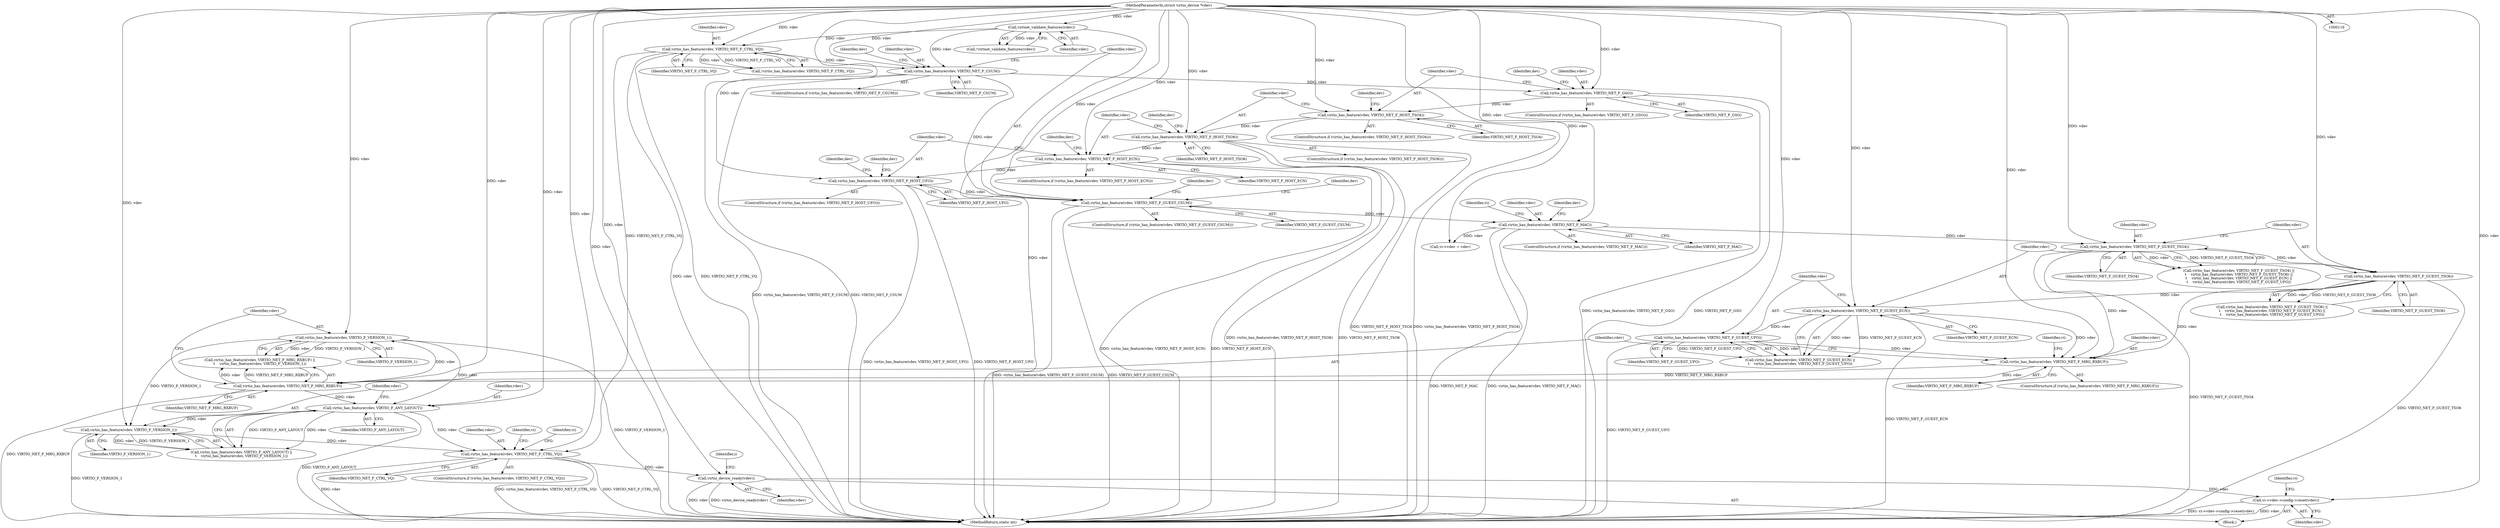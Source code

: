 digraph "0_linux_48900cb6af4282fa0fb6ff4d72a81aa3dadb5c39@API" {
"1000513" [label="(Call,virtio_device_ready(vdev))"];
"1000447" [label="(Call,virtio_has_feature(vdev, VIRTIO_NET_F_CTRL_VQ))"];
"1000435" [label="(Call,virtio_has_feature(vdev, VIRTIO_F_ANY_LAYOUT))"];
"1000417" [label="(Call,virtio_has_feature(vdev, VIRTIO_F_VERSION_1))"];
"1000414" [label="(Call,virtio_has_feature(vdev, VIRTIO_NET_F_MRG_RXBUF))"];
"1000404" [label="(Call,virtio_has_feature(vdev, VIRTIO_NET_F_MRG_RXBUF))"];
"1000388" [label="(Call,virtio_has_feature(vdev, VIRTIO_NET_F_GUEST_TSO6))"];
"1000384" [label="(Call,virtio_has_feature(vdev, VIRTIO_NET_F_GUEST_TSO4))"];
"1000117" [label="(MethodParameterIn,struct virtio_device *vdev)"];
"1000321" [label="(Call,virtio_has_feature(vdev, VIRTIO_NET_F_MAC))"];
"1000305" [label="(Call,virtio_has_feature(vdev, VIRTIO_NET_F_GUEST_CSUM))"];
"1000210" [label="(Call,virtio_has_feature(vdev, VIRTIO_NET_F_CSUM))"];
"1000144" [label="(Call,virtnet_validate_features(vdev))"];
"1000161" [label="(Call,virtio_has_feature(vdev, VIRTIO_NET_F_CTRL_VQ))"];
"1000278" [label="(Call,virtio_has_feature(vdev, VIRTIO_NET_F_HOST_UFO))"];
"1000269" [label="(Call,virtio_has_feature(vdev, VIRTIO_NET_F_HOST_ECN))"];
"1000260" [label="(Call,virtio_has_feature(vdev, VIRTIO_NET_F_HOST_TSO6))"];
"1000251" [label="(Call,virtio_has_feature(vdev, VIRTIO_NET_F_HOST_TSO4))"];
"1000235" [label="(Call,virtio_has_feature(vdev, VIRTIO_NET_F_GSO))"];
"1000392" [label="(Call,virtio_has_feature(vdev, VIRTIO_NET_F_GUEST_ECN))"];
"1000395" [label="(Call,virtio_has_feature(vdev, VIRTIO_NET_F_GUEST_UFO))"];
"1000438" [label="(Call,virtio_has_feature(vdev, VIRTIO_F_VERSION_1))"];
"1000616" [label="(Call,vi->vdev->config->reset(vdev))"];
"1000283" [label="(Identifier,dev)"];
"1000241" [label="(Identifier,dev)"];
"1000438" [label="(Call,virtio_has_feature(vdev, VIRTIO_F_VERSION_1))"];
"1000388" [label="(Call,virtio_has_feature(vdev, VIRTIO_NET_F_GUEST_TSO6))"];
"1000385" [label="(Identifier,vdev)"];
"1000279" [label="(Identifier,vdev)"];
"1000277" [label="(ControlStructure,if (virtio_has_feature(vdev, VIRTIO_NET_F_HOST_UFO)))"];
"1000118" [label="(Block,)"];
"1000252" [label="(Identifier,vdev)"];
"1000416" [label="(Identifier,VIRTIO_NET_F_MRG_RXBUF)"];
"1000406" [label="(Identifier,VIRTIO_NET_F_MRG_RXBUF)"];
"1000642" [label="(MethodReturn,static int)"];
"1000386" [label="(Identifier,VIRTIO_NET_F_GUEST_TSO4)"];
"1000417" [label="(Call,virtio_has_feature(vdev, VIRTIO_F_VERSION_1))"];
"1000250" [label="(ControlStructure,if (virtio_has_feature(vdev, VIRTIO_NET_F_HOST_TSO4)))"];
"1000405" [label="(Identifier,vdev)"];
"1000260" [label="(Call,virtio_has_feature(vdev, VIRTIO_NET_F_HOST_TSO6))"];
"1000268" [label="(ControlStructure,if (virtio_has_feature(vdev, VIRTIO_NET_F_HOST_ECN)))"];
"1000434" [label="(Call,virtio_has_feature(vdev, VIRTIO_F_ANY_LAYOUT) ||\n\t    virtio_has_feature(vdev, VIRTIO_F_VERSION_1))"];
"1000404" [label="(Call,virtio_has_feature(vdev, VIRTIO_NET_F_MRG_RXBUF))"];
"1000322" [label="(Identifier,vdev)"];
"1000270" [label="(Identifier,vdev)"];
"1000209" [label="(ControlStructure,if (virtio_has_feature(vdev, VIRTIO_NET_F_CSUM)))"];
"1000336" [label="(Call,vi->vdev = vdev)"];
"1000265" [label="(Identifier,dev)"];
"1000517" [label="(Identifier,i)"];
"1000253" [label="(Identifier,VIRTIO_NET_F_HOST_TSO4)"];
"1000513" [label="(Call,virtio_device_ready(vdev))"];
"1000212" [label="(Identifier,VIRTIO_NET_F_CSUM)"];
"1000439" [label="(Identifier,vdev)"];
"1000261" [label="(Identifier,vdev)"];
"1000162" [label="(Identifier,vdev)"];
"1000418" [label="(Identifier,vdev)"];
"1000415" [label="(Identifier,vdev)"];
"1000419" [label="(Identifier,VIRTIO_F_VERSION_1)"];
"1000392" [label="(Call,virtio_has_feature(vdev, VIRTIO_NET_F_GUEST_ECN))"];
"1000144" [label="(Call,virtnet_validate_features(vdev))"];
"1000259" [label="(ControlStructure,if (virtio_has_feature(vdev, VIRTIO_NET_F_HOST_TSO6)))"];
"1000117" [label="(MethodParameterIn,struct virtio_device *vdev)"];
"1000384" [label="(Call,virtio_has_feature(vdev, VIRTIO_NET_F_GUEST_TSO4))"];
"1000387" [label="(Call,virtio_has_feature(vdev, VIRTIO_NET_F_GUEST_TSO6) ||\n\t    virtio_has_feature(vdev, VIRTIO_NET_F_GUEST_ECN) ||\n\t    virtio_has_feature(vdev, VIRTIO_NET_F_GUEST_UFO))"];
"1000235" [label="(Call,virtio_has_feature(vdev, VIRTIO_NET_F_GSO))"];
"1000323" [label="(Identifier,VIRTIO_NET_F_MAC)"];
"1000446" [label="(ControlStructure,if (virtio_has_feature(vdev, VIRTIO_NET_F_CTRL_VQ)))"];
"1000326" [label="(Identifier,dev)"];
"1000306" [label="(Identifier,vdev)"];
"1000437" [label="(Identifier,VIRTIO_F_ANY_LAYOUT)"];
"1000396" [label="(Identifier,vdev)"];
"1000448" [label="(Identifier,vdev)"];
"1000305" [label="(Call,virtio_has_feature(vdev, VIRTIO_NET_F_GUEST_CSUM))"];
"1000216" [label="(Identifier,dev)"];
"1000393" [label="(Identifier,vdev)"];
"1000143" [label="(Call,!virtnet_validate_features(vdev))"];
"1000161" [label="(Call,virtio_has_feature(vdev, VIRTIO_NET_F_CTRL_VQ))"];
"1000452" [label="(Identifier,vi)"];
"1000440" [label="(Identifier,VIRTIO_F_VERSION_1)"];
"1000409" [label="(Identifier,vi)"];
"1000435" [label="(Call,virtio_has_feature(vdev, VIRTIO_F_ANY_LAYOUT))"];
"1000383" [label="(Call,virtio_has_feature(vdev, VIRTIO_NET_F_GUEST_TSO4) ||\n\t    virtio_has_feature(vdev, VIRTIO_NET_F_GUEST_TSO6) ||\n\t    virtio_has_feature(vdev, VIRTIO_NET_F_GUEST_ECN) ||\n\t    virtio_has_feature(vdev, VIRTIO_NET_F_GUEST_UFO))"];
"1000447" [label="(Call,virtio_has_feature(vdev, VIRTIO_NET_F_CTRL_VQ))"];
"1000269" [label="(Call,virtio_has_feature(vdev, VIRTIO_NET_F_HOST_ECN))"];
"1000315" [label="(Identifier,dev)"];
"1000211" [label="(Identifier,vdev)"];
"1000234" [label="(ControlStructure,if (virtio_has_feature(vdev, VIRTIO_NET_F_GSO)))"];
"1000619" [label="(Identifier,vi)"];
"1000271" [label="(Identifier,VIRTIO_NET_F_HOST_ECN)"];
"1000163" [label="(Identifier,VIRTIO_NET_F_CTRL_VQ)"];
"1000304" [label="(ControlStructure,if (virtio_has_feature(vdev, VIRTIO_NET_F_GUEST_CSUM)))"];
"1000617" [label="(Identifier,vdev)"];
"1000394" [label="(Identifier,VIRTIO_NET_F_GUEST_ECN)"];
"1000449" [label="(Identifier,VIRTIO_NET_F_CTRL_VQ)"];
"1000391" [label="(Call,virtio_has_feature(vdev, VIRTIO_NET_F_GUEST_ECN) ||\n\t    virtio_has_feature(vdev, VIRTIO_NET_F_GUEST_UFO))"];
"1000262" [label="(Identifier,VIRTIO_NET_F_HOST_TSO6)"];
"1000320" [label="(ControlStructure,if (virtio_has_feature(vdev, VIRTIO_NET_F_MAC)))"];
"1000414" [label="(Call,virtio_has_feature(vdev, VIRTIO_NET_F_MRG_RXBUF))"];
"1000288" [label="(Identifier,dev)"];
"1000280" [label="(Identifier,VIRTIO_NET_F_HOST_UFO)"];
"1000321" [label="(Call,virtio_has_feature(vdev, VIRTIO_NET_F_MAC))"];
"1000436" [label="(Identifier,vdev)"];
"1000389" [label="(Identifier,vdev)"];
"1000210" [label="(Call,virtio_has_feature(vdev, VIRTIO_NET_F_CSUM))"];
"1000390" [label="(Identifier,VIRTIO_NET_F_GUEST_TSO6)"];
"1000514" [label="(Identifier,vdev)"];
"1000251" [label="(Call,virtio_has_feature(vdev, VIRTIO_NET_F_HOST_TSO4))"];
"1000256" [label="(Identifier,dev)"];
"1000145" [label="(Identifier,vdev)"];
"1000395" [label="(Call,virtio_has_feature(vdev, VIRTIO_NET_F_GUEST_UFO))"];
"1000457" [label="(Identifier,vi)"];
"1000397" [label="(Identifier,VIRTIO_NET_F_GUEST_UFO)"];
"1000236" [label="(Identifier,vdev)"];
"1000328" [label="(Identifier,vi)"];
"1000413" [label="(Call,virtio_has_feature(vdev, VIRTIO_NET_F_MRG_RXBUF) ||\n\t    virtio_has_feature(vdev, VIRTIO_F_VERSION_1))"];
"1000616" [label="(Call,vi->vdev->config->reset(vdev))"];
"1000237" [label="(Identifier,VIRTIO_NET_F_GSO)"];
"1000278" [label="(Call,virtio_has_feature(vdev, VIRTIO_NET_F_HOST_UFO))"];
"1000307" [label="(Identifier,VIRTIO_NET_F_GUEST_CSUM)"];
"1000160" [label="(Call,!virtio_has_feature(vdev, VIRTIO_NET_F_CTRL_VQ))"];
"1000403" [label="(ControlStructure,if (virtio_has_feature(vdev, VIRTIO_NET_F_MRG_RXBUF)))"];
"1000274" [label="(Identifier,dev)"];
"1000310" [label="(Identifier,dev)"];
"1000513" -> "1000118"  [label="AST: "];
"1000513" -> "1000514"  [label="CFG: "];
"1000514" -> "1000513"  [label="AST: "];
"1000517" -> "1000513"  [label="CFG: "];
"1000513" -> "1000642"  [label="DDG: virtio_device_ready(vdev)"];
"1000513" -> "1000642"  [label="DDG: vdev"];
"1000447" -> "1000513"  [label="DDG: vdev"];
"1000117" -> "1000513"  [label="DDG: vdev"];
"1000513" -> "1000616"  [label="DDG: vdev"];
"1000447" -> "1000446"  [label="AST: "];
"1000447" -> "1000449"  [label="CFG: "];
"1000448" -> "1000447"  [label="AST: "];
"1000449" -> "1000447"  [label="AST: "];
"1000452" -> "1000447"  [label="CFG: "];
"1000457" -> "1000447"  [label="CFG: "];
"1000447" -> "1000642"  [label="DDG: virtio_has_feature(vdev, VIRTIO_NET_F_CTRL_VQ)"];
"1000447" -> "1000642"  [label="DDG: VIRTIO_NET_F_CTRL_VQ"];
"1000447" -> "1000642"  [label="DDG: vdev"];
"1000435" -> "1000447"  [label="DDG: vdev"];
"1000438" -> "1000447"  [label="DDG: vdev"];
"1000117" -> "1000447"  [label="DDG: vdev"];
"1000161" -> "1000447"  [label="DDG: VIRTIO_NET_F_CTRL_VQ"];
"1000435" -> "1000434"  [label="AST: "];
"1000435" -> "1000437"  [label="CFG: "];
"1000436" -> "1000435"  [label="AST: "];
"1000437" -> "1000435"  [label="AST: "];
"1000439" -> "1000435"  [label="CFG: "];
"1000434" -> "1000435"  [label="CFG: "];
"1000435" -> "1000642"  [label="DDG: VIRTIO_F_ANY_LAYOUT"];
"1000435" -> "1000434"  [label="DDG: vdev"];
"1000435" -> "1000434"  [label="DDG: VIRTIO_F_ANY_LAYOUT"];
"1000417" -> "1000435"  [label="DDG: vdev"];
"1000414" -> "1000435"  [label="DDG: vdev"];
"1000117" -> "1000435"  [label="DDG: vdev"];
"1000435" -> "1000438"  [label="DDG: vdev"];
"1000417" -> "1000413"  [label="AST: "];
"1000417" -> "1000419"  [label="CFG: "];
"1000418" -> "1000417"  [label="AST: "];
"1000419" -> "1000417"  [label="AST: "];
"1000413" -> "1000417"  [label="CFG: "];
"1000417" -> "1000642"  [label="DDG: VIRTIO_F_VERSION_1"];
"1000417" -> "1000413"  [label="DDG: vdev"];
"1000417" -> "1000413"  [label="DDG: VIRTIO_F_VERSION_1"];
"1000414" -> "1000417"  [label="DDG: vdev"];
"1000117" -> "1000417"  [label="DDG: vdev"];
"1000417" -> "1000438"  [label="DDG: VIRTIO_F_VERSION_1"];
"1000414" -> "1000413"  [label="AST: "];
"1000414" -> "1000416"  [label="CFG: "];
"1000415" -> "1000414"  [label="AST: "];
"1000416" -> "1000414"  [label="AST: "];
"1000418" -> "1000414"  [label="CFG: "];
"1000413" -> "1000414"  [label="CFG: "];
"1000414" -> "1000642"  [label="DDG: VIRTIO_NET_F_MRG_RXBUF"];
"1000414" -> "1000413"  [label="DDG: vdev"];
"1000414" -> "1000413"  [label="DDG: VIRTIO_NET_F_MRG_RXBUF"];
"1000404" -> "1000414"  [label="DDG: vdev"];
"1000404" -> "1000414"  [label="DDG: VIRTIO_NET_F_MRG_RXBUF"];
"1000117" -> "1000414"  [label="DDG: vdev"];
"1000404" -> "1000403"  [label="AST: "];
"1000404" -> "1000406"  [label="CFG: "];
"1000405" -> "1000404"  [label="AST: "];
"1000406" -> "1000404"  [label="AST: "];
"1000409" -> "1000404"  [label="CFG: "];
"1000415" -> "1000404"  [label="CFG: "];
"1000388" -> "1000404"  [label="DDG: vdev"];
"1000392" -> "1000404"  [label="DDG: vdev"];
"1000384" -> "1000404"  [label="DDG: vdev"];
"1000395" -> "1000404"  [label="DDG: vdev"];
"1000117" -> "1000404"  [label="DDG: vdev"];
"1000388" -> "1000387"  [label="AST: "];
"1000388" -> "1000390"  [label="CFG: "];
"1000389" -> "1000388"  [label="AST: "];
"1000390" -> "1000388"  [label="AST: "];
"1000393" -> "1000388"  [label="CFG: "];
"1000387" -> "1000388"  [label="CFG: "];
"1000388" -> "1000642"  [label="DDG: VIRTIO_NET_F_GUEST_TSO6"];
"1000388" -> "1000387"  [label="DDG: vdev"];
"1000388" -> "1000387"  [label="DDG: VIRTIO_NET_F_GUEST_TSO6"];
"1000384" -> "1000388"  [label="DDG: vdev"];
"1000117" -> "1000388"  [label="DDG: vdev"];
"1000388" -> "1000392"  [label="DDG: vdev"];
"1000384" -> "1000383"  [label="AST: "];
"1000384" -> "1000386"  [label="CFG: "];
"1000385" -> "1000384"  [label="AST: "];
"1000386" -> "1000384"  [label="AST: "];
"1000389" -> "1000384"  [label="CFG: "];
"1000383" -> "1000384"  [label="CFG: "];
"1000384" -> "1000642"  [label="DDG: VIRTIO_NET_F_GUEST_TSO4"];
"1000384" -> "1000383"  [label="DDG: vdev"];
"1000384" -> "1000383"  [label="DDG: VIRTIO_NET_F_GUEST_TSO4"];
"1000117" -> "1000384"  [label="DDG: vdev"];
"1000321" -> "1000384"  [label="DDG: vdev"];
"1000117" -> "1000116"  [label="AST: "];
"1000117" -> "1000642"  [label="DDG: vdev"];
"1000117" -> "1000144"  [label="DDG: vdev"];
"1000117" -> "1000161"  [label="DDG: vdev"];
"1000117" -> "1000210"  [label="DDG: vdev"];
"1000117" -> "1000235"  [label="DDG: vdev"];
"1000117" -> "1000251"  [label="DDG: vdev"];
"1000117" -> "1000260"  [label="DDG: vdev"];
"1000117" -> "1000269"  [label="DDG: vdev"];
"1000117" -> "1000278"  [label="DDG: vdev"];
"1000117" -> "1000305"  [label="DDG: vdev"];
"1000117" -> "1000321"  [label="DDG: vdev"];
"1000117" -> "1000336"  [label="DDG: vdev"];
"1000117" -> "1000392"  [label="DDG: vdev"];
"1000117" -> "1000395"  [label="DDG: vdev"];
"1000117" -> "1000438"  [label="DDG: vdev"];
"1000117" -> "1000616"  [label="DDG: vdev"];
"1000321" -> "1000320"  [label="AST: "];
"1000321" -> "1000323"  [label="CFG: "];
"1000322" -> "1000321"  [label="AST: "];
"1000323" -> "1000321"  [label="AST: "];
"1000326" -> "1000321"  [label="CFG: "];
"1000328" -> "1000321"  [label="CFG: "];
"1000321" -> "1000642"  [label="DDG: VIRTIO_NET_F_MAC"];
"1000321" -> "1000642"  [label="DDG: virtio_has_feature(vdev, VIRTIO_NET_F_MAC)"];
"1000305" -> "1000321"  [label="DDG: vdev"];
"1000321" -> "1000336"  [label="DDG: vdev"];
"1000305" -> "1000304"  [label="AST: "];
"1000305" -> "1000307"  [label="CFG: "];
"1000306" -> "1000305"  [label="AST: "];
"1000307" -> "1000305"  [label="AST: "];
"1000310" -> "1000305"  [label="CFG: "];
"1000315" -> "1000305"  [label="CFG: "];
"1000305" -> "1000642"  [label="DDG: virtio_has_feature(vdev, VIRTIO_NET_F_GUEST_CSUM)"];
"1000305" -> "1000642"  [label="DDG: VIRTIO_NET_F_GUEST_CSUM"];
"1000210" -> "1000305"  [label="DDG: vdev"];
"1000278" -> "1000305"  [label="DDG: vdev"];
"1000210" -> "1000209"  [label="AST: "];
"1000210" -> "1000212"  [label="CFG: "];
"1000211" -> "1000210"  [label="AST: "];
"1000212" -> "1000210"  [label="AST: "];
"1000216" -> "1000210"  [label="CFG: "];
"1000306" -> "1000210"  [label="CFG: "];
"1000210" -> "1000642"  [label="DDG: virtio_has_feature(vdev, VIRTIO_NET_F_CSUM)"];
"1000210" -> "1000642"  [label="DDG: VIRTIO_NET_F_CSUM"];
"1000144" -> "1000210"  [label="DDG: vdev"];
"1000161" -> "1000210"  [label="DDG: vdev"];
"1000210" -> "1000235"  [label="DDG: vdev"];
"1000144" -> "1000143"  [label="AST: "];
"1000144" -> "1000145"  [label="CFG: "];
"1000145" -> "1000144"  [label="AST: "];
"1000143" -> "1000144"  [label="CFG: "];
"1000144" -> "1000642"  [label="DDG: vdev"];
"1000144" -> "1000143"  [label="DDG: vdev"];
"1000144" -> "1000161"  [label="DDG: vdev"];
"1000161" -> "1000160"  [label="AST: "];
"1000161" -> "1000163"  [label="CFG: "];
"1000162" -> "1000161"  [label="AST: "];
"1000163" -> "1000161"  [label="AST: "];
"1000160" -> "1000161"  [label="CFG: "];
"1000161" -> "1000642"  [label="DDG: VIRTIO_NET_F_CTRL_VQ"];
"1000161" -> "1000642"  [label="DDG: vdev"];
"1000161" -> "1000160"  [label="DDG: vdev"];
"1000161" -> "1000160"  [label="DDG: VIRTIO_NET_F_CTRL_VQ"];
"1000278" -> "1000277"  [label="AST: "];
"1000278" -> "1000280"  [label="CFG: "];
"1000279" -> "1000278"  [label="AST: "];
"1000280" -> "1000278"  [label="AST: "];
"1000283" -> "1000278"  [label="CFG: "];
"1000288" -> "1000278"  [label="CFG: "];
"1000278" -> "1000642"  [label="DDG: VIRTIO_NET_F_HOST_UFO"];
"1000278" -> "1000642"  [label="DDG: virtio_has_feature(vdev, VIRTIO_NET_F_HOST_UFO)"];
"1000269" -> "1000278"  [label="DDG: vdev"];
"1000269" -> "1000268"  [label="AST: "];
"1000269" -> "1000271"  [label="CFG: "];
"1000270" -> "1000269"  [label="AST: "];
"1000271" -> "1000269"  [label="AST: "];
"1000274" -> "1000269"  [label="CFG: "];
"1000279" -> "1000269"  [label="CFG: "];
"1000269" -> "1000642"  [label="DDG: virtio_has_feature(vdev, VIRTIO_NET_F_HOST_ECN)"];
"1000269" -> "1000642"  [label="DDG: VIRTIO_NET_F_HOST_ECN"];
"1000260" -> "1000269"  [label="DDG: vdev"];
"1000260" -> "1000259"  [label="AST: "];
"1000260" -> "1000262"  [label="CFG: "];
"1000261" -> "1000260"  [label="AST: "];
"1000262" -> "1000260"  [label="AST: "];
"1000265" -> "1000260"  [label="CFG: "];
"1000270" -> "1000260"  [label="CFG: "];
"1000260" -> "1000642"  [label="DDG: virtio_has_feature(vdev, VIRTIO_NET_F_HOST_TSO6)"];
"1000260" -> "1000642"  [label="DDG: VIRTIO_NET_F_HOST_TSO6"];
"1000251" -> "1000260"  [label="DDG: vdev"];
"1000251" -> "1000250"  [label="AST: "];
"1000251" -> "1000253"  [label="CFG: "];
"1000252" -> "1000251"  [label="AST: "];
"1000253" -> "1000251"  [label="AST: "];
"1000256" -> "1000251"  [label="CFG: "];
"1000261" -> "1000251"  [label="CFG: "];
"1000251" -> "1000642"  [label="DDG: virtio_has_feature(vdev, VIRTIO_NET_F_HOST_TSO4)"];
"1000251" -> "1000642"  [label="DDG: VIRTIO_NET_F_HOST_TSO4"];
"1000235" -> "1000251"  [label="DDG: vdev"];
"1000235" -> "1000234"  [label="AST: "];
"1000235" -> "1000237"  [label="CFG: "];
"1000236" -> "1000235"  [label="AST: "];
"1000237" -> "1000235"  [label="AST: "];
"1000241" -> "1000235"  [label="CFG: "];
"1000252" -> "1000235"  [label="CFG: "];
"1000235" -> "1000642"  [label="DDG: VIRTIO_NET_F_GSO"];
"1000235" -> "1000642"  [label="DDG: virtio_has_feature(vdev, VIRTIO_NET_F_GSO)"];
"1000392" -> "1000391"  [label="AST: "];
"1000392" -> "1000394"  [label="CFG: "];
"1000393" -> "1000392"  [label="AST: "];
"1000394" -> "1000392"  [label="AST: "];
"1000396" -> "1000392"  [label="CFG: "];
"1000391" -> "1000392"  [label="CFG: "];
"1000392" -> "1000642"  [label="DDG: VIRTIO_NET_F_GUEST_ECN"];
"1000392" -> "1000391"  [label="DDG: vdev"];
"1000392" -> "1000391"  [label="DDG: VIRTIO_NET_F_GUEST_ECN"];
"1000392" -> "1000395"  [label="DDG: vdev"];
"1000395" -> "1000391"  [label="AST: "];
"1000395" -> "1000397"  [label="CFG: "];
"1000396" -> "1000395"  [label="AST: "];
"1000397" -> "1000395"  [label="AST: "];
"1000391" -> "1000395"  [label="CFG: "];
"1000395" -> "1000642"  [label="DDG: VIRTIO_NET_F_GUEST_UFO"];
"1000395" -> "1000391"  [label="DDG: vdev"];
"1000395" -> "1000391"  [label="DDG: VIRTIO_NET_F_GUEST_UFO"];
"1000438" -> "1000434"  [label="AST: "];
"1000438" -> "1000440"  [label="CFG: "];
"1000439" -> "1000438"  [label="AST: "];
"1000440" -> "1000438"  [label="AST: "];
"1000434" -> "1000438"  [label="CFG: "];
"1000438" -> "1000642"  [label="DDG: VIRTIO_F_VERSION_1"];
"1000438" -> "1000434"  [label="DDG: vdev"];
"1000438" -> "1000434"  [label="DDG: VIRTIO_F_VERSION_1"];
"1000616" -> "1000118"  [label="AST: "];
"1000616" -> "1000617"  [label="CFG: "];
"1000617" -> "1000616"  [label="AST: "];
"1000619" -> "1000616"  [label="CFG: "];
"1000616" -> "1000642"  [label="DDG: vdev"];
"1000616" -> "1000642"  [label="DDG: vi->vdev->config->reset(vdev)"];
}
